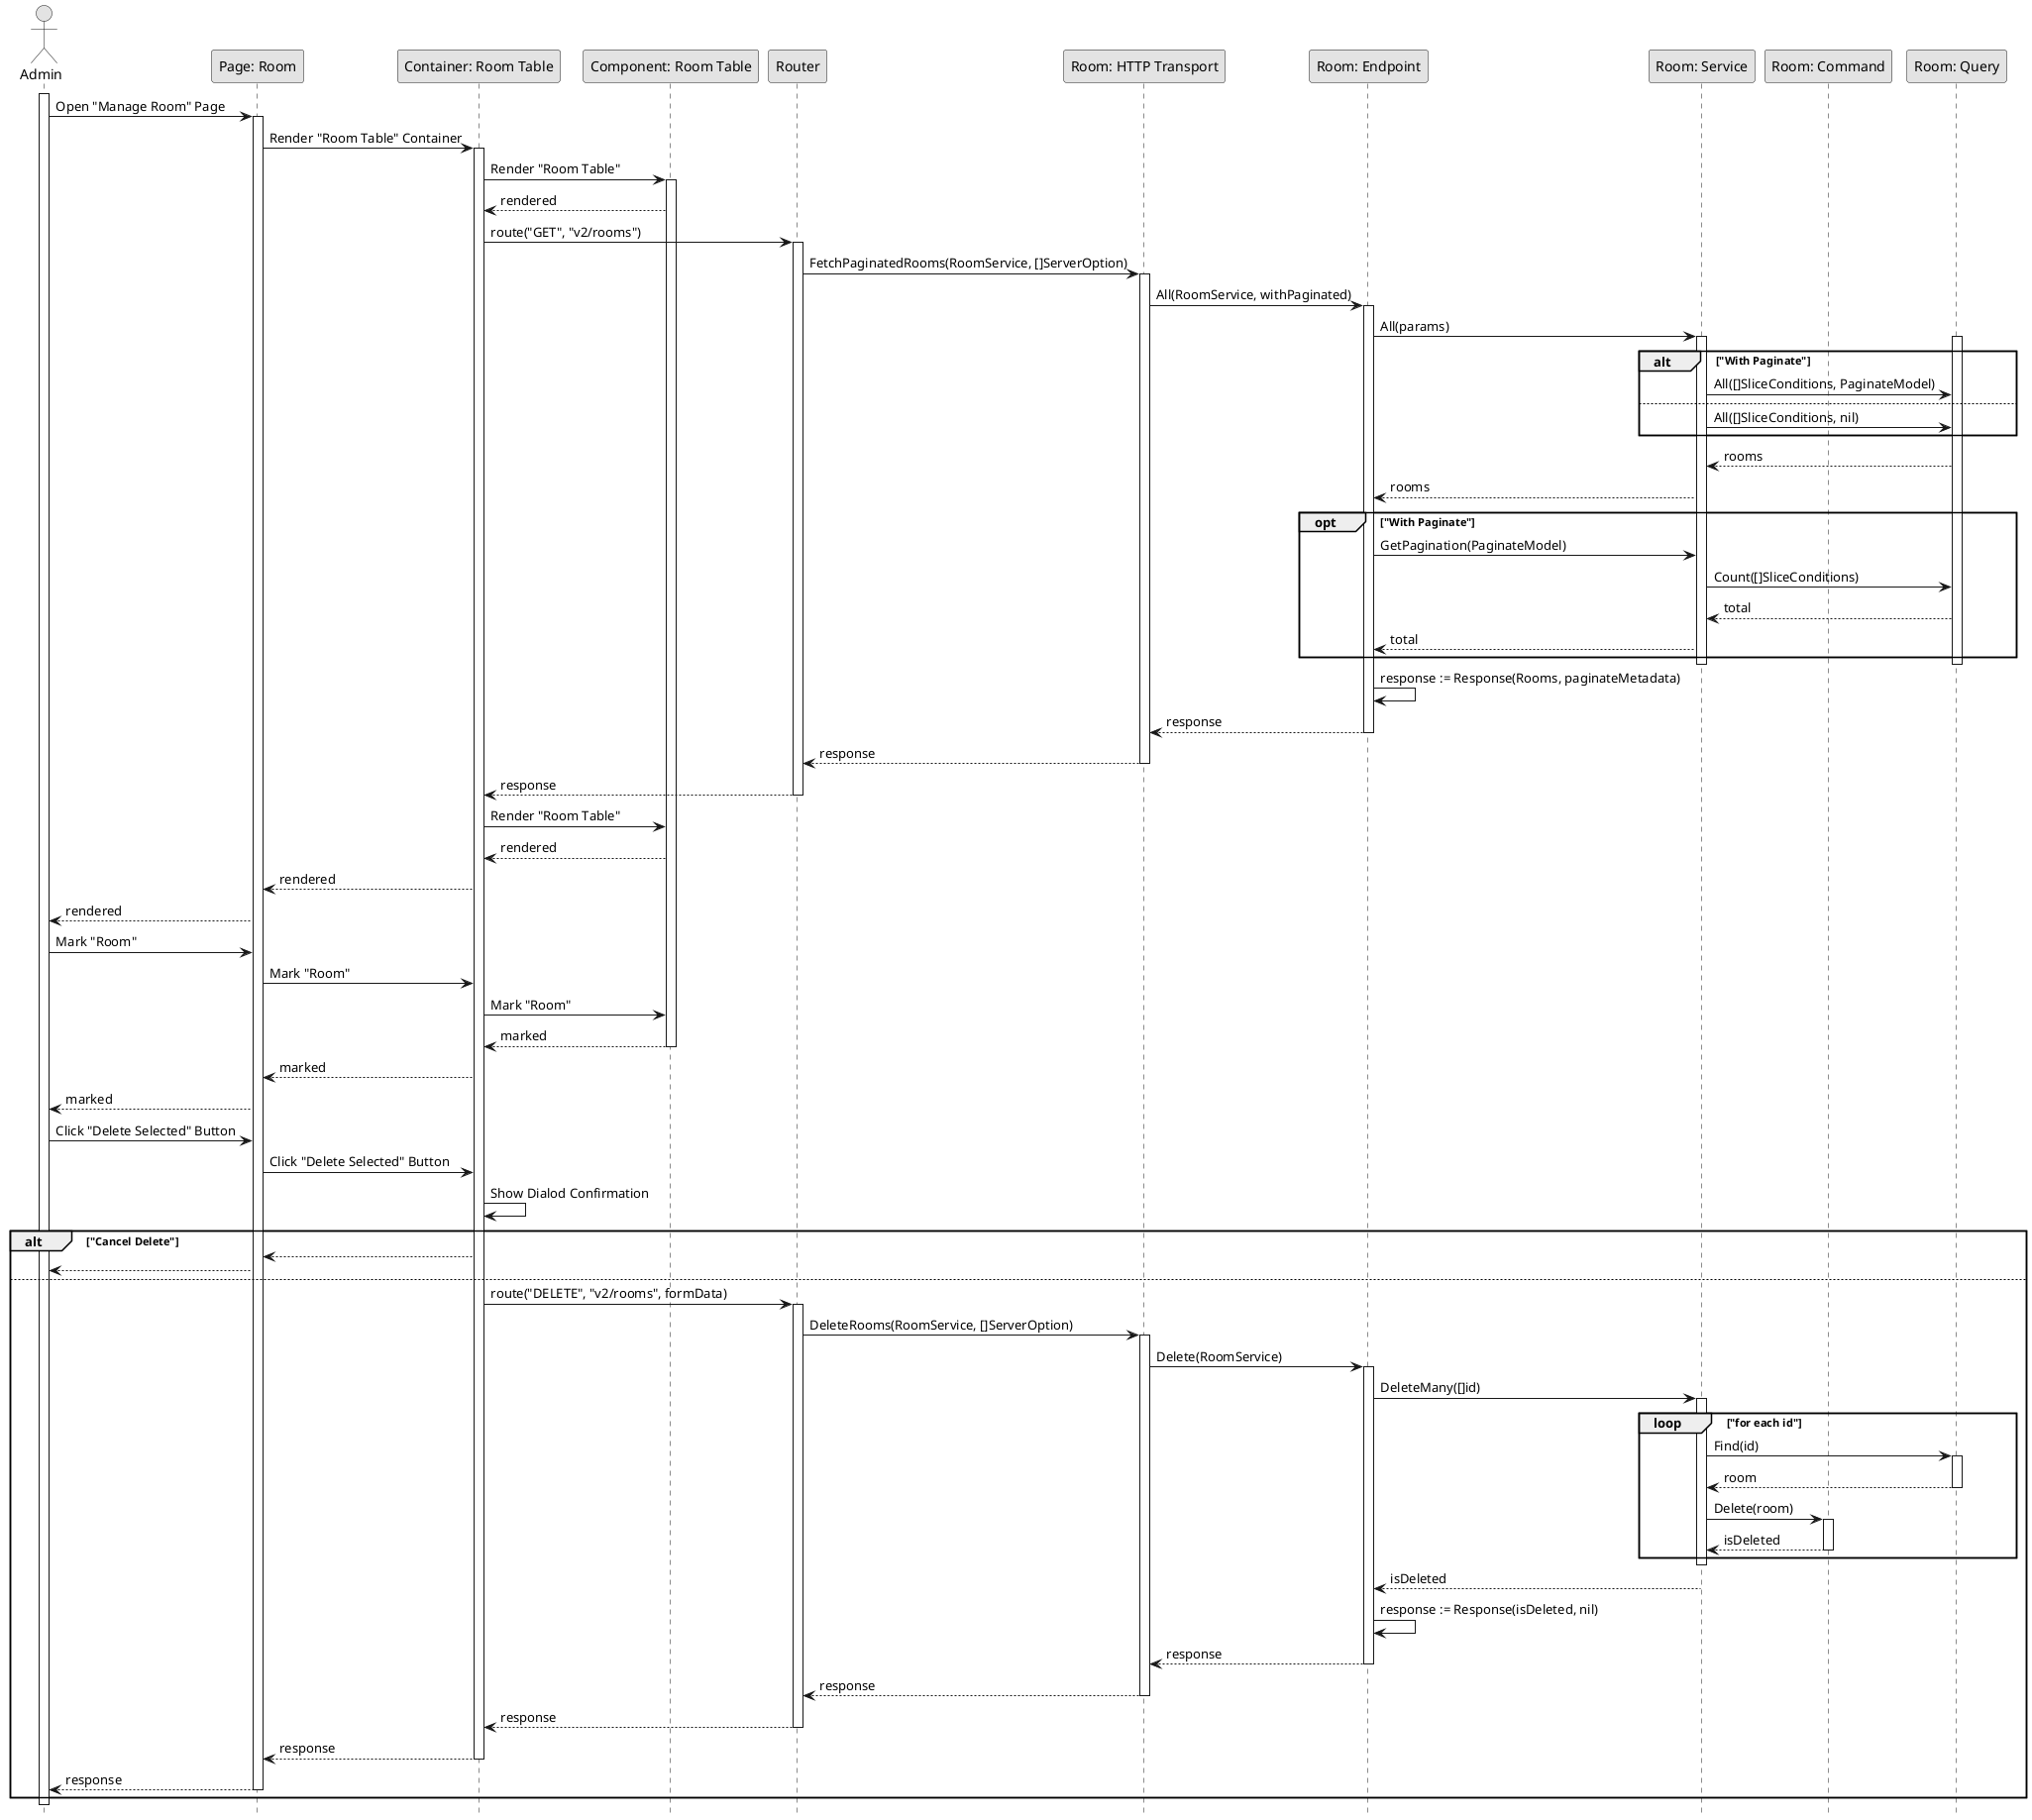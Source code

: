 @startuml DeleteRoom

skinparam Monochrome true
skinparam Shadowing false
hide footbox

actor Admin
participant "Page: Room" as RoomPage
participant "Container: Room Table" as RoomTableContainer
participant "Component: Room Table" as RoomTable
participant "Router" as Router
participant "Room: HTTP Transport" as RoomHTTPTransport
participant "Room: Endpoint" as RoomEndpoint
participant "Room: Service" as RoomService
participant "Room: Command" as RoomCommand
participant "Room: Query" as RoomQuery

activate Admin

Admin->RoomPage: Open "Manage Room" Page
activate RoomPage
RoomPage->RoomTableContainer: Render "Room Table" Container
activate RoomTableContainer
RoomTableContainer->RoomTable: Render "Room Table"
activate RoomTable
RoomTable-->RoomTableContainer: rendered
RoomTableContainer->Router: route("GET", "v2/rooms")
activate Router
Router->RoomHTTPTransport: FetchPaginatedRooms(RoomService, []ServerOption)
activate RoomHTTPTransport
RoomHTTPTransport->RoomEndpoint: All(RoomService, withPaginated)
activate RoomEndpoint
RoomEndpoint->RoomService: All(params)

activate RoomService
activate RoomQuery
alt "With Paginate"
    RoomService->RoomQuery: All([]SliceConditions, PaginateModel)
else
    RoomService->RoomQuery: All([]SliceConditions, nil)
end
RoomQuery-->RoomService: rooms
RoomService-->RoomEndpoint: rooms

opt "With Paginate"
    RoomEndpoint->RoomService: GetPagination(PaginateModel)
    RoomService->RoomQuery: Count([]SliceConditions)
    RoomQuery-->RoomService: total
    RoomService-->RoomEndpoint: total
end
deactivate RoomQuery
deactivate RoomService

RoomEndpoint->RoomEndpoint: response := Response(Rooms, paginateMetadata)
RoomEndpoint-->RoomHTTPTransport: response
deactivate RoomEndpoint
RoomHTTPTransport-->Router: response
deactivate RoomHTTPTransport
Router-->RoomTableContainer: response
deactivate Router
RoomTableContainer->RoomTable: Render "Room Table"
RoomTable-->RoomTableContainer: rendered
RoomTableContainer-->RoomPage: rendered
RoomPage-->Admin: rendered

Admin->RoomPage: Mark "Room"
RoomPage->RoomTableContainer: Mark "Room"
RoomTableContainer->RoomTable: Mark "Room"
RoomTable-->RoomTableContainer: marked
deactivate RoomTable
RoomTableContainer-->RoomPage: marked
RoomPage-->Admin: marked

Admin->RoomPage: Click "Delete Selected" Button
RoomPage->RoomTableContainer: Click "Delete Selected" Button
RoomTableContainer->RoomTableContainer: Show Dialod Confirmation

alt "Cancel Delete"
    RoomTableContainer-->RoomPage
    RoomPage-->Admin
else
    RoomTableContainer->Router: route("DELETE", "v2/rooms", formData)
    activate Router
    Router->RoomHTTPTransport: DeleteRooms(RoomService, []ServerOption)
    activate RoomHTTPTransport
    RoomHTTPTransport->RoomEndpoint: Delete(RoomService)
    activate RoomEndpoint
    RoomEndpoint->RoomService: DeleteMany([]id)

    activate RoomService
    loop "for each id"
        RoomService->RoomQuery: Find(id)
        activate RoomQuery
        RoomQuery-->RoomService: room
        deactivate RoomQuery

        RoomService->RoomCommand: Delete(room)
        activate RoomCommand
        RoomCommand-->RoomService: isDeleted
        deactivate RoomCommand
    end
    deactivate RoomService
    RoomService-->RoomEndpoint: isDeleted
    RoomEndpoint->RoomEndpoint: response := Response(isDeleted, nil)
    RoomEndpoint-->RoomHTTPTransport: response
    deactivate RoomEndpoint
    RoomHTTPTransport-->Router: response
    deactivate RoomHTTPTransport
    Router-->RoomTableContainer: response
    deactivate Router
    RoomTableContainer-->RoomPage: response
    deactivate RoomTableContainer
    RoomPage-->Admin: response
    deactivate RoomPage
end

deactivate Admin

@enduml